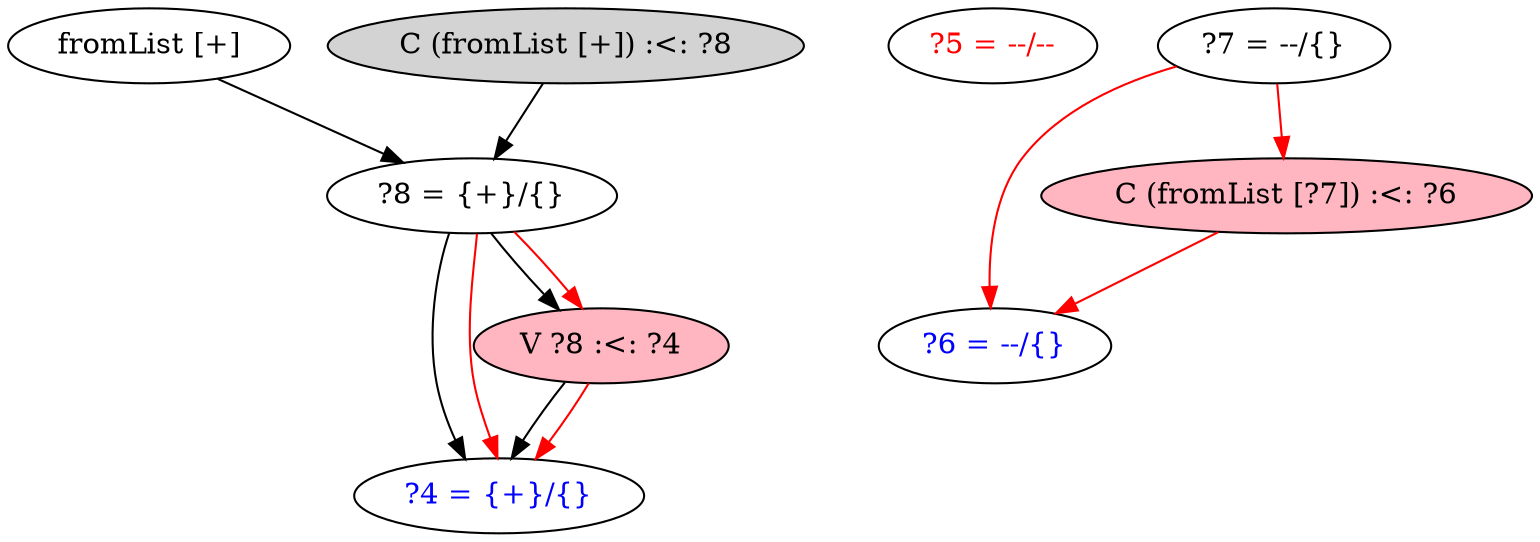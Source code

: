 digraph C {
 "?4 = {+}/{}" [fontcolor=blue];
 "?5 = --/--" [fontcolor=red];
 "?6 = --/{}" [fontcolor=blue];
 "?7 = --/{}" [fontcolor=black];
 "?8 = {+}/{}" [fontcolor=black];
 "?8 = {+}/{}" -> "?4 = {+}/{}";
 "fromList [+]" -> "?8 = {+}/{}";
 "?8 = {+}/{}" -> "?4 = {+}/{}" [color=red];
 "?7 = --/{}" -> "?6 = --/{}" [color=red];
 "V ?8 :<: ?4" [style=filled];
 "C (fromList [+]) :<: ?8" [style=filled];
 "V ?8 :<: ?4" [style=filled,fillcolor=lightpink];
 "C (fromList [?7]) :<: ?6" [style=filled,fillcolor=lightpink];
 "?8 = {+}/{}" -> "V ?8 :<: ?4";
 "?8 = {+}/{}" -> "V ?8 :<: ?4"[color=red];
 "?7 = --/{}" -> "C (fromList [?7]) :<: ?6"[color=red];
 "V ?8 :<: ?4" -> "?4 = {+}/{}";
 "C (fromList [+]) :<: ?8" -> "?8 = {+}/{}";
 "V ?8 :<: ?4" -> "?4 = {+}/{}"[color=red];
 "C (fromList [?7]) :<: ?6" -> "?6 = --/{}"[color=red];
}